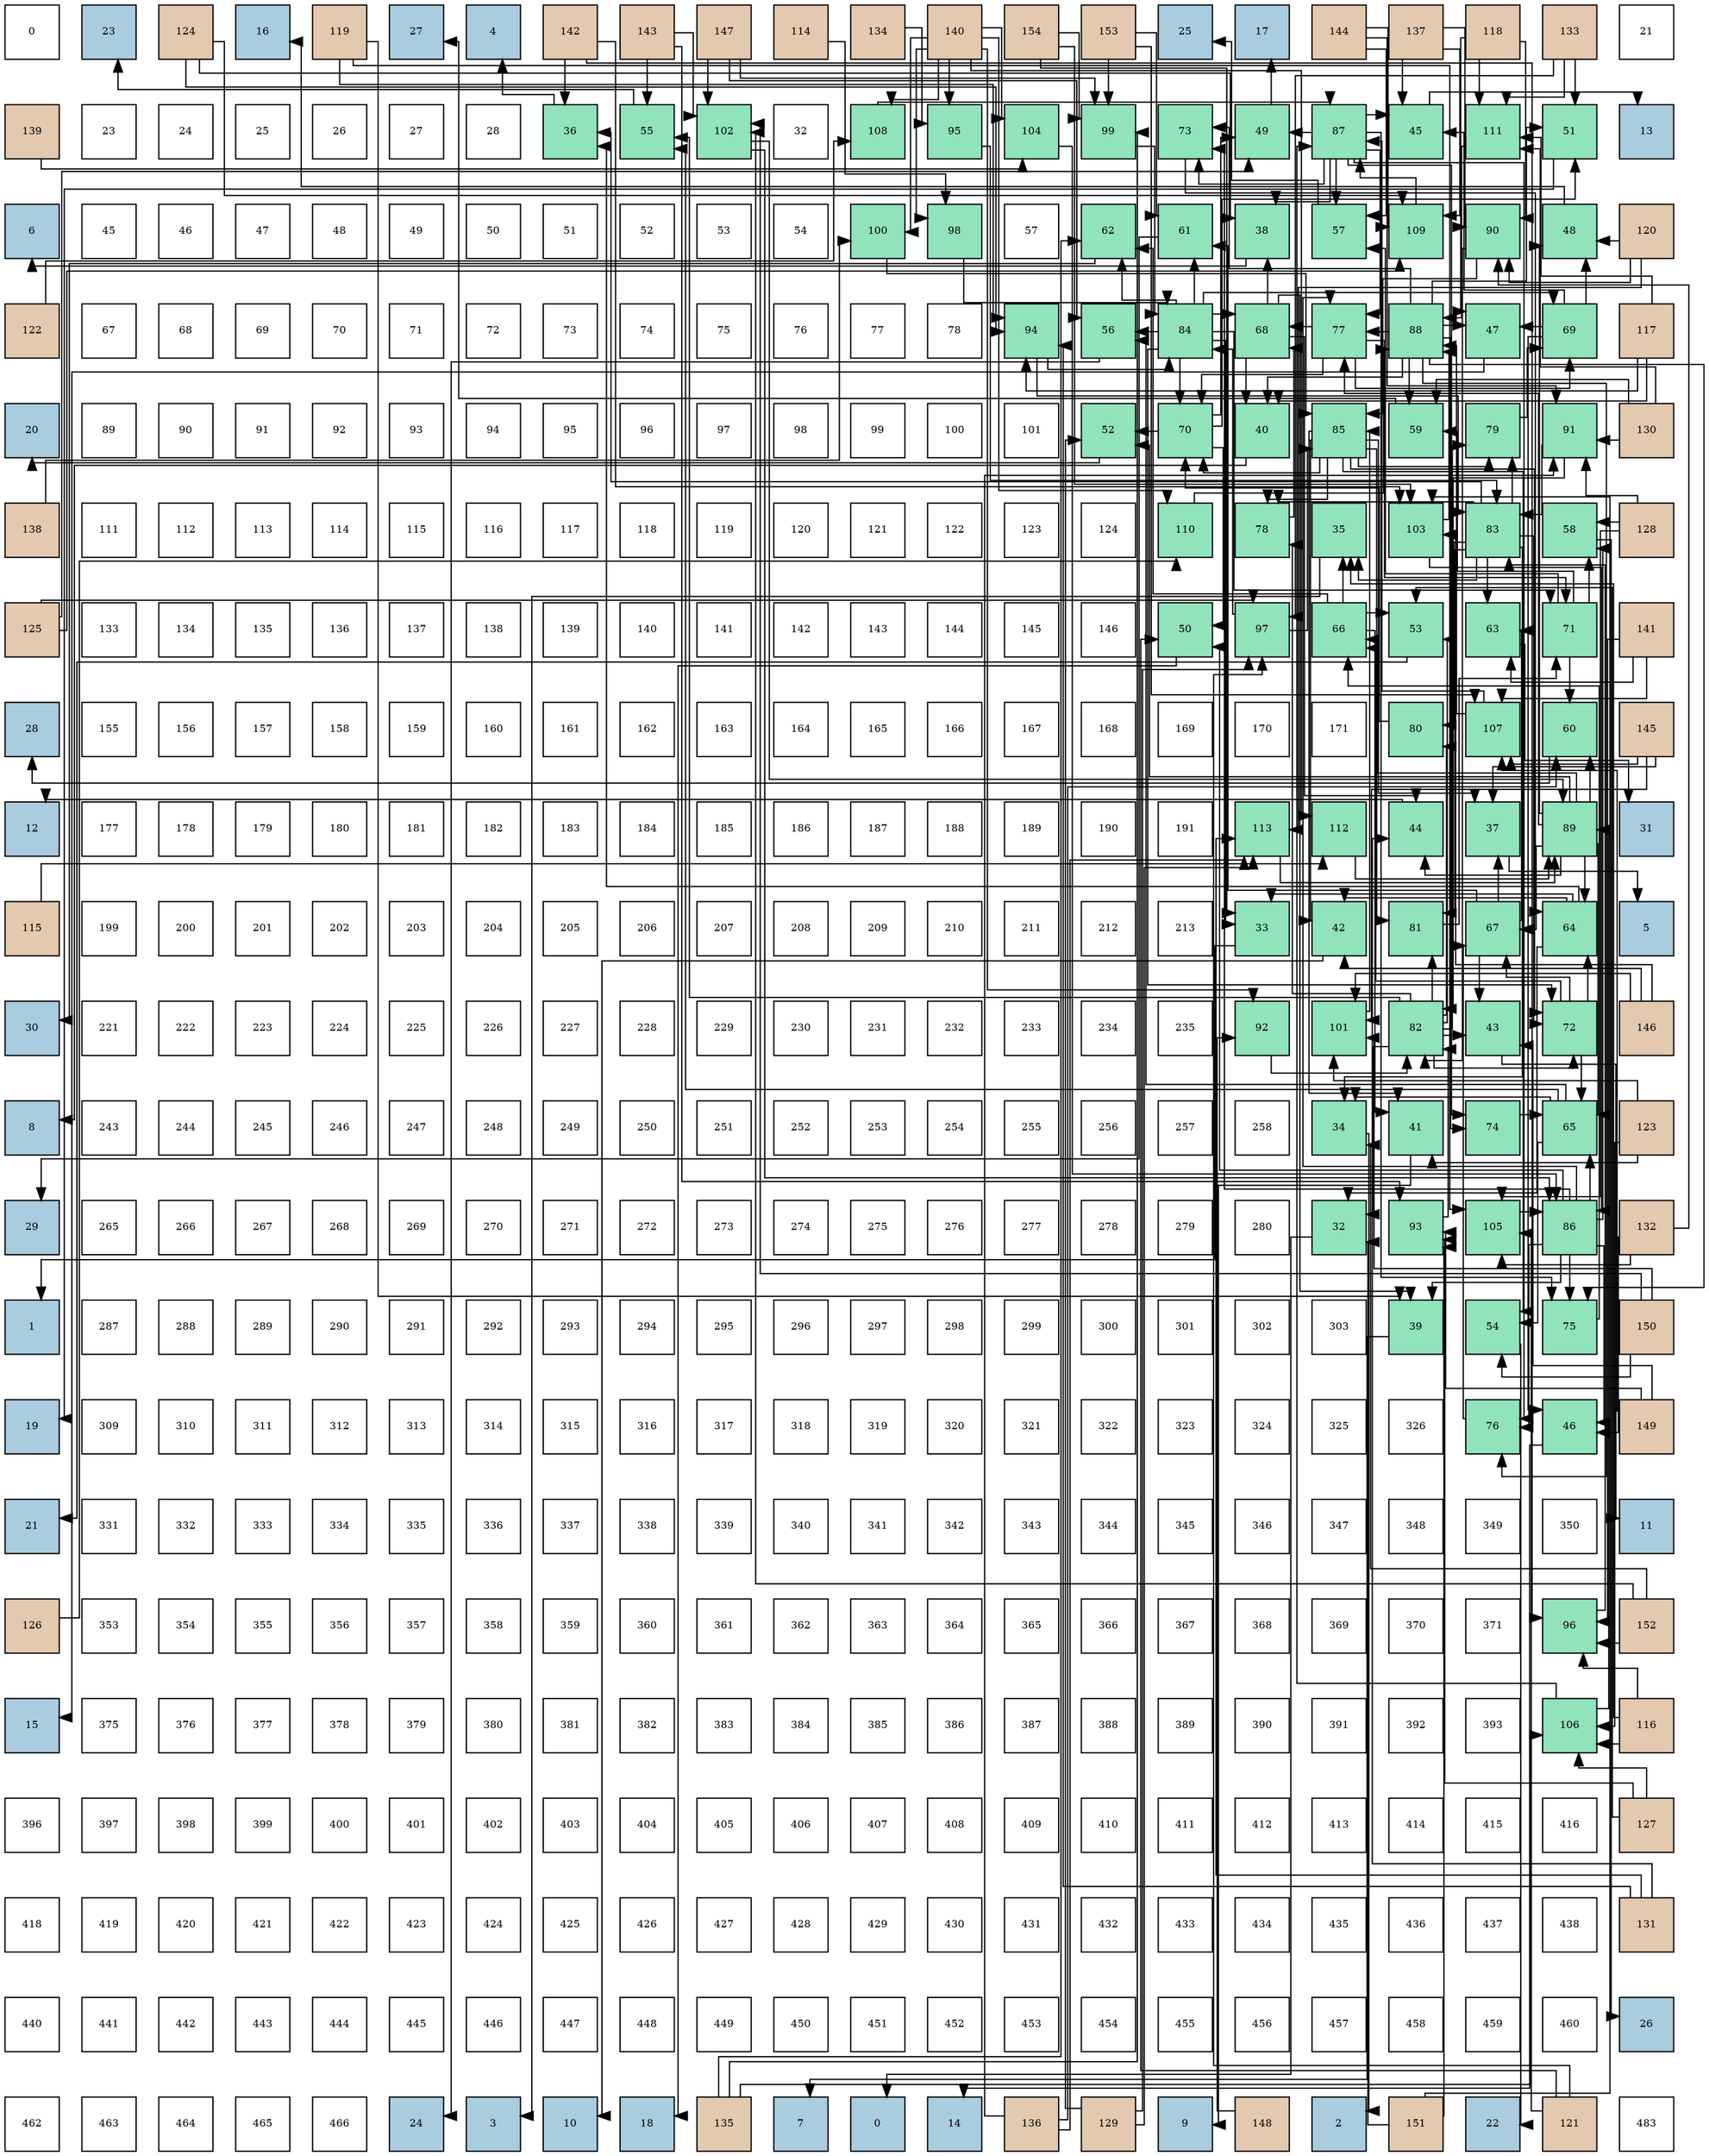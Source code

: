 digraph layout{
 rankdir=TB;
 splines=ortho;
 node [style=filled shape=square fixedsize=true width=0.6];
0[label="0", fontsize=8, fillcolor="#ffffff"];
1[label="23", fontsize=8, fillcolor="#a9ccde"];
2[label="124", fontsize=8, fillcolor="#e3c9af"];
3[label="16", fontsize=8, fillcolor="#a9ccde"];
4[label="119", fontsize=8, fillcolor="#e3c9af"];
5[label="27", fontsize=8, fillcolor="#a9ccde"];
6[label="4", fontsize=8, fillcolor="#a9ccde"];
7[label="142", fontsize=8, fillcolor="#e3c9af"];
8[label="143", fontsize=8, fillcolor="#e3c9af"];
9[label="147", fontsize=8, fillcolor="#e3c9af"];
10[label="114", fontsize=8, fillcolor="#e3c9af"];
11[label="134", fontsize=8, fillcolor="#e3c9af"];
12[label="140", fontsize=8, fillcolor="#e3c9af"];
13[label="154", fontsize=8, fillcolor="#e3c9af"];
14[label="153", fontsize=8, fillcolor="#e3c9af"];
15[label="25", fontsize=8, fillcolor="#a9ccde"];
16[label="17", fontsize=8, fillcolor="#a9ccde"];
17[label="144", fontsize=8, fillcolor="#e3c9af"];
18[label="137", fontsize=8, fillcolor="#e3c9af"];
19[label="118", fontsize=8, fillcolor="#e3c9af"];
20[label="133", fontsize=8, fillcolor="#e3c9af"];
21[label="21", fontsize=8, fillcolor="#ffffff"];
22[label="139", fontsize=8, fillcolor="#e3c9af"];
23[label="23", fontsize=8, fillcolor="#ffffff"];
24[label="24", fontsize=8, fillcolor="#ffffff"];
25[label="25", fontsize=8, fillcolor="#ffffff"];
26[label="26", fontsize=8, fillcolor="#ffffff"];
27[label="27", fontsize=8, fillcolor="#ffffff"];
28[label="28", fontsize=8, fillcolor="#ffffff"];
29[label="36", fontsize=8, fillcolor="#91e3bb"];
30[label="55", fontsize=8, fillcolor="#91e3bb"];
31[label="102", fontsize=8, fillcolor="#91e3bb"];
32[label="32", fontsize=8, fillcolor="#ffffff"];
33[label="108", fontsize=8, fillcolor="#91e3bb"];
34[label="95", fontsize=8, fillcolor="#91e3bb"];
35[label="104", fontsize=8, fillcolor="#91e3bb"];
36[label="99", fontsize=8, fillcolor="#91e3bb"];
37[label="73", fontsize=8, fillcolor="#91e3bb"];
38[label="49", fontsize=8, fillcolor="#91e3bb"];
39[label="87", fontsize=8, fillcolor="#91e3bb"];
40[label="45", fontsize=8, fillcolor="#91e3bb"];
41[label="111", fontsize=8, fillcolor="#91e3bb"];
42[label="51", fontsize=8, fillcolor="#91e3bb"];
43[label="13", fontsize=8, fillcolor="#a9ccde"];
44[label="6", fontsize=8, fillcolor="#a9ccde"];
45[label="45", fontsize=8, fillcolor="#ffffff"];
46[label="46", fontsize=8, fillcolor="#ffffff"];
47[label="47", fontsize=8, fillcolor="#ffffff"];
48[label="48", fontsize=8, fillcolor="#ffffff"];
49[label="49", fontsize=8, fillcolor="#ffffff"];
50[label="50", fontsize=8, fillcolor="#ffffff"];
51[label="51", fontsize=8, fillcolor="#ffffff"];
52[label="52", fontsize=8, fillcolor="#ffffff"];
53[label="53", fontsize=8, fillcolor="#ffffff"];
54[label="54", fontsize=8, fillcolor="#ffffff"];
55[label="100", fontsize=8, fillcolor="#91e3bb"];
56[label="98", fontsize=8, fillcolor="#91e3bb"];
57[label="57", fontsize=8, fillcolor="#ffffff"];
58[label="62", fontsize=8, fillcolor="#91e3bb"];
59[label="61", fontsize=8, fillcolor="#91e3bb"];
60[label="38", fontsize=8, fillcolor="#91e3bb"];
61[label="57", fontsize=8, fillcolor="#91e3bb"];
62[label="109", fontsize=8, fillcolor="#91e3bb"];
63[label="90", fontsize=8, fillcolor="#91e3bb"];
64[label="48", fontsize=8, fillcolor="#91e3bb"];
65[label="120", fontsize=8, fillcolor="#e3c9af"];
66[label="122", fontsize=8, fillcolor="#e3c9af"];
67[label="67", fontsize=8, fillcolor="#ffffff"];
68[label="68", fontsize=8, fillcolor="#ffffff"];
69[label="69", fontsize=8, fillcolor="#ffffff"];
70[label="70", fontsize=8, fillcolor="#ffffff"];
71[label="71", fontsize=8, fillcolor="#ffffff"];
72[label="72", fontsize=8, fillcolor="#ffffff"];
73[label="73", fontsize=8, fillcolor="#ffffff"];
74[label="74", fontsize=8, fillcolor="#ffffff"];
75[label="75", fontsize=8, fillcolor="#ffffff"];
76[label="76", fontsize=8, fillcolor="#ffffff"];
77[label="77", fontsize=8, fillcolor="#ffffff"];
78[label="78", fontsize=8, fillcolor="#ffffff"];
79[label="94", fontsize=8, fillcolor="#91e3bb"];
80[label="56", fontsize=8, fillcolor="#91e3bb"];
81[label="84", fontsize=8, fillcolor="#91e3bb"];
82[label="68", fontsize=8, fillcolor="#91e3bb"];
83[label="77", fontsize=8, fillcolor="#91e3bb"];
84[label="88", fontsize=8, fillcolor="#91e3bb"];
85[label="47", fontsize=8, fillcolor="#91e3bb"];
86[label="69", fontsize=8, fillcolor="#91e3bb"];
87[label="117", fontsize=8, fillcolor="#e3c9af"];
88[label="20", fontsize=8, fillcolor="#a9ccde"];
89[label="89", fontsize=8, fillcolor="#ffffff"];
90[label="90", fontsize=8, fillcolor="#ffffff"];
91[label="91", fontsize=8, fillcolor="#ffffff"];
92[label="92", fontsize=8, fillcolor="#ffffff"];
93[label="93", fontsize=8, fillcolor="#ffffff"];
94[label="94", fontsize=8, fillcolor="#ffffff"];
95[label="95", fontsize=8, fillcolor="#ffffff"];
96[label="96", fontsize=8, fillcolor="#ffffff"];
97[label="97", fontsize=8, fillcolor="#ffffff"];
98[label="98", fontsize=8, fillcolor="#ffffff"];
99[label="99", fontsize=8, fillcolor="#ffffff"];
100[label="100", fontsize=8, fillcolor="#ffffff"];
101[label="101", fontsize=8, fillcolor="#ffffff"];
102[label="52", fontsize=8, fillcolor="#91e3bb"];
103[label="70", fontsize=8, fillcolor="#91e3bb"];
104[label="40", fontsize=8, fillcolor="#91e3bb"];
105[label="85", fontsize=8, fillcolor="#91e3bb"];
106[label="59", fontsize=8, fillcolor="#91e3bb"];
107[label="79", fontsize=8, fillcolor="#91e3bb"];
108[label="91", fontsize=8, fillcolor="#91e3bb"];
109[label="130", fontsize=8, fillcolor="#e3c9af"];
110[label="138", fontsize=8, fillcolor="#e3c9af"];
111[label="111", fontsize=8, fillcolor="#ffffff"];
112[label="112", fontsize=8, fillcolor="#ffffff"];
113[label="113", fontsize=8, fillcolor="#ffffff"];
114[label="114", fontsize=8, fillcolor="#ffffff"];
115[label="115", fontsize=8, fillcolor="#ffffff"];
116[label="116", fontsize=8, fillcolor="#ffffff"];
117[label="117", fontsize=8, fillcolor="#ffffff"];
118[label="118", fontsize=8, fillcolor="#ffffff"];
119[label="119", fontsize=8, fillcolor="#ffffff"];
120[label="120", fontsize=8, fillcolor="#ffffff"];
121[label="121", fontsize=8, fillcolor="#ffffff"];
122[label="122", fontsize=8, fillcolor="#ffffff"];
123[label="123", fontsize=8, fillcolor="#ffffff"];
124[label="124", fontsize=8, fillcolor="#ffffff"];
125[label="110", fontsize=8, fillcolor="#91e3bb"];
126[label="78", fontsize=8, fillcolor="#91e3bb"];
127[label="35", fontsize=8, fillcolor="#91e3bb"];
128[label="103", fontsize=8, fillcolor="#91e3bb"];
129[label="83", fontsize=8, fillcolor="#91e3bb"];
130[label="58", fontsize=8, fillcolor="#91e3bb"];
131[label="128", fontsize=8, fillcolor="#e3c9af"];
132[label="125", fontsize=8, fillcolor="#e3c9af"];
133[label="133", fontsize=8, fillcolor="#ffffff"];
134[label="134", fontsize=8, fillcolor="#ffffff"];
135[label="135", fontsize=8, fillcolor="#ffffff"];
136[label="136", fontsize=8, fillcolor="#ffffff"];
137[label="137", fontsize=8, fillcolor="#ffffff"];
138[label="138", fontsize=8, fillcolor="#ffffff"];
139[label="139", fontsize=8, fillcolor="#ffffff"];
140[label="140", fontsize=8, fillcolor="#ffffff"];
141[label="141", fontsize=8, fillcolor="#ffffff"];
142[label="142", fontsize=8, fillcolor="#ffffff"];
143[label="143", fontsize=8, fillcolor="#ffffff"];
144[label="144", fontsize=8, fillcolor="#ffffff"];
145[label="145", fontsize=8, fillcolor="#ffffff"];
146[label="146", fontsize=8, fillcolor="#ffffff"];
147[label="50", fontsize=8, fillcolor="#91e3bb"];
148[label="97", fontsize=8, fillcolor="#91e3bb"];
149[label="66", fontsize=8, fillcolor="#91e3bb"];
150[label="53", fontsize=8, fillcolor="#91e3bb"];
151[label="63", fontsize=8, fillcolor="#91e3bb"];
152[label="71", fontsize=8, fillcolor="#91e3bb"];
153[label="141", fontsize=8, fillcolor="#e3c9af"];
154[label="28", fontsize=8, fillcolor="#a9ccde"];
155[label="155", fontsize=8, fillcolor="#ffffff"];
156[label="156", fontsize=8, fillcolor="#ffffff"];
157[label="157", fontsize=8, fillcolor="#ffffff"];
158[label="158", fontsize=8, fillcolor="#ffffff"];
159[label="159", fontsize=8, fillcolor="#ffffff"];
160[label="160", fontsize=8, fillcolor="#ffffff"];
161[label="161", fontsize=8, fillcolor="#ffffff"];
162[label="162", fontsize=8, fillcolor="#ffffff"];
163[label="163", fontsize=8, fillcolor="#ffffff"];
164[label="164", fontsize=8, fillcolor="#ffffff"];
165[label="165", fontsize=8, fillcolor="#ffffff"];
166[label="166", fontsize=8, fillcolor="#ffffff"];
167[label="167", fontsize=8, fillcolor="#ffffff"];
168[label="168", fontsize=8, fillcolor="#ffffff"];
169[label="169", fontsize=8, fillcolor="#ffffff"];
170[label="170", fontsize=8, fillcolor="#ffffff"];
171[label="171", fontsize=8, fillcolor="#ffffff"];
172[label="80", fontsize=8, fillcolor="#91e3bb"];
173[label="107", fontsize=8, fillcolor="#91e3bb"];
174[label="60", fontsize=8, fillcolor="#91e3bb"];
175[label="145", fontsize=8, fillcolor="#e3c9af"];
176[label="12", fontsize=8, fillcolor="#a9ccde"];
177[label="177", fontsize=8, fillcolor="#ffffff"];
178[label="178", fontsize=8, fillcolor="#ffffff"];
179[label="179", fontsize=8, fillcolor="#ffffff"];
180[label="180", fontsize=8, fillcolor="#ffffff"];
181[label="181", fontsize=8, fillcolor="#ffffff"];
182[label="182", fontsize=8, fillcolor="#ffffff"];
183[label="183", fontsize=8, fillcolor="#ffffff"];
184[label="184", fontsize=8, fillcolor="#ffffff"];
185[label="185", fontsize=8, fillcolor="#ffffff"];
186[label="186", fontsize=8, fillcolor="#ffffff"];
187[label="187", fontsize=8, fillcolor="#ffffff"];
188[label="188", fontsize=8, fillcolor="#ffffff"];
189[label="189", fontsize=8, fillcolor="#ffffff"];
190[label="190", fontsize=8, fillcolor="#ffffff"];
191[label="191", fontsize=8, fillcolor="#ffffff"];
192[label="113", fontsize=8, fillcolor="#91e3bb"];
193[label="112", fontsize=8, fillcolor="#91e3bb"];
194[label="44", fontsize=8, fillcolor="#91e3bb"];
195[label="37", fontsize=8, fillcolor="#91e3bb"];
196[label="89", fontsize=8, fillcolor="#91e3bb"];
197[label="31", fontsize=8, fillcolor="#a9ccde"];
198[label="115", fontsize=8, fillcolor="#e3c9af"];
199[label="199", fontsize=8, fillcolor="#ffffff"];
200[label="200", fontsize=8, fillcolor="#ffffff"];
201[label="201", fontsize=8, fillcolor="#ffffff"];
202[label="202", fontsize=8, fillcolor="#ffffff"];
203[label="203", fontsize=8, fillcolor="#ffffff"];
204[label="204", fontsize=8, fillcolor="#ffffff"];
205[label="205", fontsize=8, fillcolor="#ffffff"];
206[label="206", fontsize=8, fillcolor="#ffffff"];
207[label="207", fontsize=8, fillcolor="#ffffff"];
208[label="208", fontsize=8, fillcolor="#ffffff"];
209[label="209", fontsize=8, fillcolor="#ffffff"];
210[label="210", fontsize=8, fillcolor="#ffffff"];
211[label="211", fontsize=8, fillcolor="#ffffff"];
212[label="212", fontsize=8, fillcolor="#ffffff"];
213[label="213", fontsize=8, fillcolor="#ffffff"];
214[label="33", fontsize=8, fillcolor="#91e3bb"];
215[label="42", fontsize=8, fillcolor="#91e3bb"];
216[label="81", fontsize=8, fillcolor="#91e3bb"];
217[label="67", fontsize=8, fillcolor="#91e3bb"];
218[label="64", fontsize=8, fillcolor="#91e3bb"];
219[label="5", fontsize=8, fillcolor="#a9ccde"];
220[label="30", fontsize=8, fillcolor="#a9ccde"];
221[label="221", fontsize=8, fillcolor="#ffffff"];
222[label="222", fontsize=8, fillcolor="#ffffff"];
223[label="223", fontsize=8, fillcolor="#ffffff"];
224[label="224", fontsize=8, fillcolor="#ffffff"];
225[label="225", fontsize=8, fillcolor="#ffffff"];
226[label="226", fontsize=8, fillcolor="#ffffff"];
227[label="227", fontsize=8, fillcolor="#ffffff"];
228[label="228", fontsize=8, fillcolor="#ffffff"];
229[label="229", fontsize=8, fillcolor="#ffffff"];
230[label="230", fontsize=8, fillcolor="#ffffff"];
231[label="231", fontsize=8, fillcolor="#ffffff"];
232[label="232", fontsize=8, fillcolor="#ffffff"];
233[label="233", fontsize=8, fillcolor="#ffffff"];
234[label="234", fontsize=8, fillcolor="#ffffff"];
235[label="235", fontsize=8, fillcolor="#ffffff"];
236[label="92", fontsize=8, fillcolor="#91e3bb"];
237[label="101", fontsize=8, fillcolor="#91e3bb"];
238[label="82", fontsize=8, fillcolor="#91e3bb"];
239[label="43", fontsize=8, fillcolor="#91e3bb"];
240[label="72", fontsize=8, fillcolor="#91e3bb"];
241[label="146", fontsize=8, fillcolor="#e3c9af"];
242[label="8", fontsize=8, fillcolor="#a9ccde"];
243[label="243", fontsize=8, fillcolor="#ffffff"];
244[label="244", fontsize=8, fillcolor="#ffffff"];
245[label="245", fontsize=8, fillcolor="#ffffff"];
246[label="246", fontsize=8, fillcolor="#ffffff"];
247[label="247", fontsize=8, fillcolor="#ffffff"];
248[label="248", fontsize=8, fillcolor="#ffffff"];
249[label="249", fontsize=8, fillcolor="#ffffff"];
250[label="250", fontsize=8, fillcolor="#ffffff"];
251[label="251", fontsize=8, fillcolor="#ffffff"];
252[label="252", fontsize=8, fillcolor="#ffffff"];
253[label="253", fontsize=8, fillcolor="#ffffff"];
254[label="254", fontsize=8, fillcolor="#ffffff"];
255[label="255", fontsize=8, fillcolor="#ffffff"];
256[label="256", fontsize=8, fillcolor="#ffffff"];
257[label="257", fontsize=8, fillcolor="#ffffff"];
258[label="258", fontsize=8, fillcolor="#ffffff"];
259[label="34", fontsize=8, fillcolor="#91e3bb"];
260[label="41", fontsize=8, fillcolor="#91e3bb"];
261[label="74", fontsize=8, fillcolor="#91e3bb"];
262[label="65", fontsize=8, fillcolor="#91e3bb"];
263[label="123", fontsize=8, fillcolor="#e3c9af"];
264[label="29", fontsize=8, fillcolor="#a9ccde"];
265[label="265", fontsize=8, fillcolor="#ffffff"];
266[label="266", fontsize=8, fillcolor="#ffffff"];
267[label="267", fontsize=8, fillcolor="#ffffff"];
268[label="268", fontsize=8, fillcolor="#ffffff"];
269[label="269", fontsize=8, fillcolor="#ffffff"];
270[label="270", fontsize=8, fillcolor="#ffffff"];
271[label="271", fontsize=8, fillcolor="#ffffff"];
272[label="272", fontsize=8, fillcolor="#ffffff"];
273[label="273", fontsize=8, fillcolor="#ffffff"];
274[label="274", fontsize=8, fillcolor="#ffffff"];
275[label="275", fontsize=8, fillcolor="#ffffff"];
276[label="276", fontsize=8, fillcolor="#ffffff"];
277[label="277", fontsize=8, fillcolor="#ffffff"];
278[label="278", fontsize=8, fillcolor="#ffffff"];
279[label="279", fontsize=8, fillcolor="#ffffff"];
280[label="280", fontsize=8, fillcolor="#ffffff"];
281[label="32", fontsize=8, fillcolor="#91e3bb"];
282[label="93", fontsize=8, fillcolor="#91e3bb"];
283[label="105", fontsize=8, fillcolor="#91e3bb"];
284[label="86", fontsize=8, fillcolor="#91e3bb"];
285[label="132", fontsize=8, fillcolor="#e3c9af"];
286[label="1", fontsize=8, fillcolor="#a9ccde"];
287[label="287", fontsize=8, fillcolor="#ffffff"];
288[label="288", fontsize=8, fillcolor="#ffffff"];
289[label="289", fontsize=8, fillcolor="#ffffff"];
290[label="290", fontsize=8, fillcolor="#ffffff"];
291[label="291", fontsize=8, fillcolor="#ffffff"];
292[label="292", fontsize=8, fillcolor="#ffffff"];
293[label="293", fontsize=8, fillcolor="#ffffff"];
294[label="294", fontsize=8, fillcolor="#ffffff"];
295[label="295", fontsize=8, fillcolor="#ffffff"];
296[label="296", fontsize=8, fillcolor="#ffffff"];
297[label="297", fontsize=8, fillcolor="#ffffff"];
298[label="298", fontsize=8, fillcolor="#ffffff"];
299[label="299", fontsize=8, fillcolor="#ffffff"];
300[label="300", fontsize=8, fillcolor="#ffffff"];
301[label="301", fontsize=8, fillcolor="#ffffff"];
302[label="302", fontsize=8, fillcolor="#ffffff"];
303[label="303", fontsize=8, fillcolor="#ffffff"];
304[label="39", fontsize=8, fillcolor="#91e3bb"];
305[label="54", fontsize=8, fillcolor="#91e3bb"];
306[label="75", fontsize=8, fillcolor="#91e3bb"];
307[label="150", fontsize=8, fillcolor="#e3c9af"];
308[label="19", fontsize=8, fillcolor="#a9ccde"];
309[label="309", fontsize=8, fillcolor="#ffffff"];
310[label="310", fontsize=8, fillcolor="#ffffff"];
311[label="311", fontsize=8, fillcolor="#ffffff"];
312[label="312", fontsize=8, fillcolor="#ffffff"];
313[label="313", fontsize=8, fillcolor="#ffffff"];
314[label="314", fontsize=8, fillcolor="#ffffff"];
315[label="315", fontsize=8, fillcolor="#ffffff"];
316[label="316", fontsize=8, fillcolor="#ffffff"];
317[label="317", fontsize=8, fillcolor="#ffffff"];
318[label="318", fontsize=8, fillcolor="#ffffff"];
319[label="319", fontsize=8, fillcolor="#ffffff"];
320[label="320", fontsize=8, fillcolor="#ffffff"];
321[label="321", fontsize=8, fillcolor="#ffffff"];
322[label="322", fontsize=8, fillcolor="#ffffff"];
323[label="323", fontsize=8, fillcolor="#ffffff"];
324[label="324", fontsize=8, fillcolor="#ffffff"];
325[label="325", fontsize=8, fillcolor="#ffffff"];
326[label="326", fontsize=8, fillcolor="#ffffff"];
327[label="76", fontsize=8, fillcolor="#91e3bb"];
328[label="46", fontsize=8, fillcolor="#91e3bb"];
329[label="149", fontsize=8, fillcolor="#e3c9af"];
330[label="21", fontsize=8, fillcolor="#a9ccde"];
331[label="331", fontsize=8, fillcolor="#ffffff"];
332[label="332", fontsize=8, fillcolor="#ffffff"];
333[label="333", fontsize=8, fillcolor="#ffffff"];
334[label="334", fontsize=8, fillcolor="#ffffff"];
335[label="335", fontsize=8, fillcolor="#ffffff"];
336[label="336", fontsize=8, fillcolor="#ffffff"];
337[label="337", fontsize=8, fillcolor="#ffffff"];
338[label="338", fontsize=8, fillcolor="#ffffff"];
339[label="339", fontsize=8, fillcolor="#ffffff"];
340[label="340", fontsize=8, fillcolor="#ffffff"];
341[label="341", fontsize=8, fillcolor="#ffffff"];
342[label="342", fontsize=8, fillcolor="#ffffff"];
343[label="343", fontsize=8, fillcolor="#ffffff"];
344[label="344", fontsize=8, fillcolor="#ffffff"];
345[label="345", fontsize=8, fillcolor="#ffffff"];
346[label="346", fontsize=8, fillcolor="#ffffff"];
347[label="347", fontsize=8, fillcolor="#ffffff"];
348[label="348", fontsize=8, fillcolor="#ffffff"];
349[label="349", fontsize=8, fillcolor="#ffffff"];
350[label="350", fontsize=8, fillcolor="#ffffff"];
351[label="11", fontsize=8, fillcolor="#a9ccde"];
352[label="126", fontsize=8, fillcolor="#e3c9af"];
353[label="353", fontsize=8, fillcolor="#ffffff"];
354[label="354", fontsize=8, fillcolor="#ffffff"];
355[label="355", fontsize=8, fillcolor="#ffffff"];
356[label="356", fontsize=8, fillcolor="#ffffff"];
357[label="357", fontsize=8, fillcolor="#ffffff"];
358[label="358", fontsize=8, fillcolor="#ffffff"];
359[label="359", fontsize=8, fillcolor="#ffffff"];
360[label="360", fontsize=8, fillcolor="#ffffff"];
361[label="361", fontsize=8, fillcolor="#ffffff"];
362[label="362", fontsize=8, fillcolor="#ffffff"];
363[label="363", fontsize=8, fillcolor="#ffffff"];
364[label="364", fontsize=8, fillcolor="#ffffff"];
365[label="365", fontsize=8, fillcolor="#ffffff"];
366[label="366", fontsize=8, fillcolor="#ffffff"];
367[label="367", fontsize=8, fillcolor="#ffffff"];
368[label="368", fontsize=8, fillcolor="#ffffff"];
369[label="369", fontsize=8, fillcolor="#ffffff"];
370[label="370", fontsize=8, fillcolor="#ffffff"];
371[label="371", fontsize=8, fillcolor="#ffffff"];
372[label="96", fontsize=8, fillcolor="#91e3bb"];
373[label="152", fontsize=8, fillcolor="#e3c9af"];
374[label="15", fontsize=8, fillcolor="#a9ccde"];
375[label="375", fontsize=8, fillcolor="#ffffff"];
376[label="376", fontsize=8, fillcolor="#ffffff"];
377[label="377", fontsize=8, fillcolor="#ffffff"];
378[label="378", fontsize=8, fillcolor="#ffffff"];
379[label="379", fontsize=8, fillcolor="#ffffff"];
380[label="380", fontsize=8, fillcolor="#ffffff"];
381[label="381", fontsize=8, fillcolor="#ffffff"];
382[label="382", fontsize=8, fillcolor="#ffffff"];
383[label="383", fontsize=8, fillcolor="#ffffff"];
384[label="384", fontsize=8, fillcolor="#ffffff"];
385[label="385", fontsize=8, fillcolor="#ffffff"];
386[label="386", fontsize=8, fillcolor="#ffffff"];
387[label="387", fontsize=8, fillcolor="#ffffff"];
388[label="388", fontsize=8, fillcolor="#ffffff"];
389[label="389", fontsize=8, fillcolor="#ffffff"];
390[label="390", fontsize=8, fillcolor="#ffffff"];
391[label="391", fontsize=8, fillcolor="#ffffff"];
392[label="392", fontsize=8, fillcolor="#ffffff"];
393[label="393", fontsize=8, fillcolor="#ffffff"];
394[label="106", fontsize=8, fillcolor="#91e3bb"];
395[label="116", fontsize=8, fillcolor="#e3c9af"];
396[label="396", fontsize=8, fillcolor="#ffffff"];
397[label="397", fontsize=8, fillcolor="#ffffff"];
398[label="398", fontsize=8, fillcolor="#ffffff"];
399[label="399", fontsize=8, fillcolor="#ffffff"];
400[label="400", fontsize=8, fillcolor="#ffffff"];
401[label="401", fontsize=8, fillcolor="#ffffff"];
402[label="402", fontsize=8, fillcolor="#ffffff"];
403[label="403", fontsize=8, fillcolor="#ffffff"];
404[label="404", fontsize=8, fillcolor="#ffffff"];
405[label="405", fontsize=8, fillcolor="#ffffff"];
406[label="406", fontsize=8, fillcolor="#ffffff"];
407[label="407", fontsize=8, fillcolor="#ffffff"];
408[label="408", fontsize=8, fillcolor="#ffffff"];
409[label="409", fontsize=8, fillcolor="#ffffff"];
410[label="410", fontsize=8, fillcolor="#ffffff"];
411[label="411", fontsize=8, fillcolor="#ffffff"];
412[label="412", fontsize=8, fillcolor="#ffffff"];
413[label="413", fontsize=8, fillcolor="#ffffff"];
414[label="414", fontsize=8, fillcolor="#ffffff"];
415[label="415", fontsize=8, fillcolor="#ffffff"];
416[label="416", fontsize=8, fillcolor="#ffffff"];
417[label="127", fontsize=8, fillcolor="#e3c9af"];
418[label="418", fontsize=8, fillcolor="#ffffff"];
419[label="419", fontsize=8, fillcolor="#ffffff"];
420[label="420", fontsize=8, fillcolor="#ffffff"];
421[label="421", fontsize=8, fillcolor="#ffffff"];
422[label="422", fontsize=8, fillcolor="#ffffff"];
423[label="423", fontsize=8, fillcolor="#ffffff"];
424[label="424", fontsize=8, fillcolor="#ffffff"];
425[label="425", fontsize=8, fillcolor="#ffffff"];
426[label="426", fontsize=8, fillcolor="#ffffff"];
427[label="427", fontsize=8, fillcolor="#ffffff"];
428[label="428", fontsize=8, fillcolor="#ffffff"];
429[label="429", fontsize=8, fillcolor="#ffffff"];
430[label="430", fontsize=8, fillcolor="#ffffff"];
431[label="431", fontsize=8, fillcolor="#ffffff"];
432[label="432", fontsize=8, fillcolor="#ffffff"];
433[label="433", fontsize=8, fillcolor="#ffffff"];
434[label="434", fontsize=8, fillcolor="#ffffff"];
435[label="435", fontsize=8, fillcolor="#ffffff"];
436[label="436", fontsize=8, fillcolor="#ffffff"];
437[label="437", fontsize=8, fillcolor="#ffffff"];
438[label="438", fontsize=8, fillcolor="#ffffff"];
439[label="131", fontsize=8, fillcolor="#e3c9af"];
440[label="440", fontsize=8, fillcolor="#ffffff"];
441[label="441", fontsize=8, fillcolor="#ffffff"];
442[label="442", fontsize=8, fillcolor="#ffffff"];
443[label="443", fontsize=8, fillcolor="#ffffff"];
444[label="444", fontsize=8, fillcolor="#ffffff"];
445[label="445", fontsize=8, fillcolor="#ffffff"];
446[label="446", fontsize=8, fillcolor="#ffffff"];
447[label="447", fontsize=8, fillcolor="#ffffff"];
448[label="448", fontsize=8, fillcolor="#ffffff"];
449[label="449", fontsize=8, fillcolor="#ffffff"];
450[label="450", fontsize=8, fillcolor="#ffffff"];
451[label="451", fontsize=8, fillcolor="#ffffff"];
452[label="452", fontsize=8, fillcolor="#ffffff"];
453[label="453", fontsize=8, fillcolor="#ffffff"];
454[label="454", fontsize=8, fillcolor="#ffffff"];
455[label="455", fontsize=8, fillcolor="#ffffff"];
456[label="456", fontsize=8, fillcolor="#ffffff"];
457[label="457", fontsize=8, fillcolor="#ffffff"];
458[label="458", fontsize=8, fillcolor="#ffffff"];
459[label="459", fontsize=8, fillcolor="#ffffff"];
460[label="460", fontsize=8, fillcolor="#ffffff"];
461[label="26", fontsize=8, fillcolor="#a9ccde"];
462[label="462", fontsize=8, fillcolor="#ffffff"];
463[label="463", fontsize=8, fillcolor="#ffffff"];
464[label="464", fontsize=8, fillcolor="#ffffff"];
465[label="465", fontsize=8, fillcolor="#ffffff"];
466[label="466", fontsize=8, fillcolor="#ffffff"];
467[label="24", fontsize=8, fillcolor="#a9ccde"];
468[label="3", fontsize=8, fillcolor="#a9ccde"];
469[label="10", fontsize=8, fillcolor="#a9ccde"];
470[label="18", fontsize=8, fillcolor="#a9ccde"];
471[label="135", fontsize=8, fillcolor="#e3c9af"];
472[label="7", fontsize=8, fillcolor="#a9ccde"];
473[label="0", fontsize=8, fillcolor="#a9ccde"];
474[label="14", fontsize=8, fillcolor="#a9ccde"];
475[label="136", fontsize=8, fillcolor="#e3c9af"];
476[label="129", fontsize=8, fillcolor="#e3c9af"];
477[label="9", fontsize=8, fillcolor="#a9ccde"];
478[label="148", fontsize=8, fillcolor="#e3c9af"];
479[label="2", fontsize=8, fillcolor="#a9ccde"];
480[label="151", fontsize=8, fillcolor="#e3c9af"];
481[label="22", fontsize=8, fillcolor="#a9ccde"];
482[label="121", fontsize=8, fillcolor="#e3c9af"];
483[label="483", fontsize=8, fillcolor="#ffffff"];
edge [constraint=false, style=vis];281 -> 473;
214 -> 286;
259 -> 479;
127 -> 468;
29 -> 6;
195 -> 219;
60 -> 44;
304 -> 472;
104 -> 242;
260 -> 477;
215 -> 469;
239 -> 351;
194 -> 176;
40 -> 43;
328 -> 474;
85 -> 374;
64 -> 3;
38 -> 16;
147 -> 470;
42 -> 308;
102 -> 88;
150 -> 330;
305 -> 481;
30 -> 1;
80 -> 467;
61 -> 15;
130 -> 461;
106 -> 5;
174 -> 154;
59 -> 264;
58 -> 220;
151 -> 197;
218 -> 281;
218 -> 214;
218 -> 29;
218 -> 215;
262 -> 259;
262 -> 305;
262 -> 30;
262 -> 80;
149 -> 127;
149 -> 260;
149 -> 150;
149 -> 58;
217 -> 195;
217 -> 239;
217 -> 59;
217 -> 151;
82 -> 60;
82 -> 304;
82 -> 104;
82 -> 194;
86 -> 40;
86 -> 328;
86 -> 85;
86 -> 64;
103 -> 38;
103 -> 147;
103 -> 42;
103 -> 102;
152 -> 61;
152 -> 130;
152 -> 106;
152 -> 174;
240 -> 218;
240 -> 262;
240 -> 149;
240 -> 217;
37 -> 218;
261 -> 262;
306 -> 149;
327 -> 217;
83 -> 82;
83 -> 86;
83 -> 103;
83 -> 152;
126 -> 82;
107 -> 86;
172 -> 103;
216 -> 152;
238 -> 281;
238 -> 239;
238 -> 150;
238 -> 30;
238 -> 240;
238 -> 126;
238 -> 107;
238 -> 172;
238 -> 216;
129 -> 259;
129 -> 127;
129 -> 29;
129 -> 151;
129 -> 240;
129 -> 126;
129 -> 107;
129 -> 172;
129 -> 216;
81 -> 214;
81 -> 80;
81 -> 59;
81 -> 58;
81 -> 82;
81 -> 86;
81 -> 103;
81 -> 152;
81 -> 240;
105 -> 195;
105 -> 260;
105 -> 215;
105 -> 305;
105 -> 103;
105 -> 240;
105 -> 126;
105 -> 107;
105 -> 216;
284 -> 304;
284 -> 328;
284 -> 147;
284 -> 130;
284 -> 262;
284 -> 37;
284 -> 306;
284 -> 327;
284 -> 83;
39 -> 60;
39 -> 40;
39 -> 38;
39 -> 61;
39 -> 37;
39 -> 261;
39 -> 306;
39 -> 327;
39 -> 83;
84 -> 104;
84 -> 85;
84 -> 42;
84 -> 106;
84 -> 37;
84 -> 261;
84 -> 306;
84 -> 327;
84 -> 83;
196 -> 194;
196 -> 64;
196 -> 102;
196 -> 174;
196 -> 218;
196 -> 262;
196 -> 149;
196 -> 217;
196 -> 83;
63 -> 238;
63 -> 105;
108 -> 238;
108 -> 129;
236 -> 238;
282 -> 238;
79 -> 129;
79 -> 81;
34 -> 129;
372 -> 129;
148 -> 81;
148 -> 105;
56 -> 81;
36 -> 81;
55 -> 105;
237 -> 105;
31 -> 284;
31 -> 196;
128 -> 284;
128 -> 84;
35 -> 284;
283 -> 284;
394 -> 39;
394 -> 196;
173 -> 39;
173 -> 84;
33 -> 39;
62 -> 39;
125 -> 84;
41 -> 84;
193 -> 196;
192 -> 196;
10 -> 56;
198 -> 193;
395 -> 127;
395 -> 372;
395 -> 394;
87 -> 104;
87 -> 79;
87 -> 41;
19 -> 85;
19 -> 63;
19 -> 41;
4 -> 304;
4 -> 79;
4 -> 283;
65 -> 64;
65 -> 63;
65 -> 192;
482 -> 147;
482 -> 148;
482 -> 283;
66 -> 33;
263 -> 260;
263 -> 237;
263 -> 394;
2 -> 60;
2 -> 79;
2 -> 62;
132 -> 38;
132 -> 148;
132 -> 62;
352 -> 125;
417 -> 150;
417 -> 282;
417 -> 394;
131 -> 130;
131 -> 108;
131 -> 283;
476 -> 102;
476 -> 148;
476 -> 192;
109 -> 106;
109 -> 108;
109 -> 41;
439 -> 194;
439 -> 79;
439 -> 192;
285 -> 328;
285 -> 63;
285 -> 283;
20 -> 42;
20 -> 148;
20 -> 41;
11 -> 34;
471 -> 58;
471 -> 36;
471 -> 394;
475 -> 174;
475 -> 108;
475 -> 192;
18 -> 40;
18 -> 63;
18 -> 62;
110 -> 55;
22 -> 35;
12 -> 236;
12 -> 34;
12 -> 56;
12 -> 55;
12 -> 35;
12 -> 33;
12 -> 125;
12 -> 193;
153 -> 151;
153 -> 372;
153 -> 173;
7 -> 29;
7 -> 372;
7 -> 128;
8 -> 30;
8 -> 282;
8 -> 31;
17 -> 61;
17 -> 108;
17 -> 62;
175 -> 195;
175 -> 237;
175 -> 173;
241 -> 215;
241 -> 237;
241 -> 128;
9 -> 80;
9 -> 36;
9 -> 31;
478 -> 236;
329 -> 239;
329 -> 282;
329 -> 173;
307 -> 305;
307 -> 237;
307 -> 31;
480 -> 281;
480 -> 282;
480 -> 128;
373 -> 259;
373 -> 372;
373 -> 31;
14 -> 59;
14 -> 36;
14 -> 173;
13 -> 214;
13 -> 36;
13 -> 128;
edge [constraint=true, style=invis];
0 -> 22 -> 44 -> 66 -> 88 -> 110 -> 132 -> 154 -> 176 -> 198 -> 220 -> 242 -> 264 -> 286 -> 308 -> 330 -> 352 -> 374 -> 396 -> 418 -> 440 -> 462;
1 -> 23 -> 45 -> 67 -> 89 -> 111 -> 133 -> 155 -> 177 -> 199 -> 221 -> 243 -> 265 -> 287 -> 309 -> 331 -> 353 -> 375 -> 397 -> 419 -> 441 -> 463;
2 -> 24 -> 46 -> 68 -> 90 -> 112 -> 134 -> 156 -> 178 -> 200 -> 222 -> 244 -> 266 -> 288 -> 310 -> 332 -> 354 -> 376 -> 398 -> 420 -> 442 -> 464;
3 -> 25 -> 47 -> 69 -> 91 -> 113 -> 135 -> 157 -> 179 -> 201 -> 223 -> 245 -> 267 -> 289 -> 311 -> 333 -> 355 -> 377 -> 399 -> 421 -> 443 -> 465;
4 -> 26 -> 48 -> 70 -> 92 -> 114 -> 136 -> 158 -> 180 -> 202 -> 224 -> 246 -> 268 -> 290 -> 312 -> 334 -> 356 -> 378 -> 400 -> 422 -> 444 -> 466;
5 -> 27 -> 49 -> 71 -> 93 -> 115 -> 137 -> 159 -> 181 -> 203 -> 225 -> 247 -> 269 -> 291 -> 313 -> 335 -> 357 -> 379 -> 401 -> 423 -> 445 -> 467;
6 -> 28 -> 50 -> 72 -> 94 -> 116 -> 138 -> 160 -> 182 -> 204 -> 226 -> 248 -> 270 -> 292 -> 314 -> 336 -> 358 -> 380 -> 402 -> 424 -> 446 -> 468;
7 -> 29 -> 51 -> 73 -> 95 -> 117 -> 139 -> 161 -> 183 -> 205 -> 227 -> 249 -> 271 -> 293 -> 315 -> 337 -> 359 -> 381 -> 403 -> 425 -> 447 -> 469;
8 -> 30 -> 52 -> 74 -> 96 -> 118 -> 140 -> 162 -> 184 -> 206 -> 228 -> 250 -> 272 -> 294 -> 316 -> 338 -> 360 -> 382 -> 404 -> 426 -> 448 -> 470;
9 -> 31 -> 53 -> 75 -> 97 -> 119 -> 141 -> 163 -> 185 -> 207 -> 229 -> 251 -> 273 -> 295 -> 317 -> 339 -> 361 -> 383 -> 405 -> 427 -> 449 -> 471;
10 -> 32 -> 54 -> 76 -> 98 -> 120 -> 142 -> 164 -> 186 -> 208 -> 230 -> 252 -> 274 -> 296 -> 318 -> 340 -> 362 -> 384 -> 406 -> 428 -> 450 -> 472;
11 -> 33 -> 55 -> 77 -> 99 -> 121 -> 143 -> 165 -> 187 -> 209 -> 231 -> 253 -> 275 -> 297 -> 319 -> 341 -> 363 -> 385 -> 407 -> 429 -> 451 -> 473;
12 -> 34 -> 56 -> 78 -> 100 -> 122 -> 144 -> 166 -> 188 -> 210 -> 232 -> 254 -> 276 -> 298 -> 320 -> 342 -> 364 -> 386 -> 408 -> 430 -> 452 -> 474;
13 -> 35 -> 57 -> 79 -> 101 -> 123 -> 145 -> 167 -> 189 -> 211 -> 233 -> 255 -> 277 -> 299 -> 321 -> 343 -> 365 -> 387 -> 409 -> 431 -> 453 -> 475;
14 -> 36 -> 58 -> 80 -> 102 -> 124 -> 146 -> 168 -> 190 -> 212 -> 234 -> 256 -> 278 -> 300 -> 322 -> 344 -> 366 -> 388 -> 410 -> 432 -> 454 -> 476;
15 -> 37 -> 59 -> 81 -> 103 -> 125 -> 147 -> 169 -> 191 -> 213 -> 235 -> 257 -> 279 -> 301 -> 323 -> 345 -> 367 -> 389 -> 411 -> 433 -> 455 -> 477;
16 -> 38 -> 60 -> 82 -> 104 -> 126 -> 148 -> 170 -> 192 -> 214 -> 236 -> 258 -> 280 -> 302 -> 324 -> 346 -> 368 -> 390 -> 412 -> 434 -> 456 -> 478;
17 -> 39 -> 61 -> 83 -> 105 -> 127 -> 149 -> 171 -> 193 -> 215 -> 237 -> 259 -> 281 -> 303 -> 325 -> 347 -> 369 -> 391 -> 413 -> 435 -> 457 -> 479;
18 -> 40 -> 62 -> 84 -> 106 -> 128 -> 150 -> 172 -> 194 -> 216 -> 238 -> 260 -> 282 -> 304 -> 326 -> 348 -> 370 -> 392 -> 414 -> 436 -> 458 -> 480;
19 -> 41 -> 63 -> 85 -> 107 -> 129 -> 151 -> 173 -> 195 -> 217 -> 239 -> 261 -> 283 -> 305 -> 327 -> 349 -> 371 -> 393 -> 415 -> 437 -> 459 -> 481;
20 -> 42 -> 64 -> 86 -> 108 -> 130 -> 152 -> 174 -> 196 -> 218 -> 240 -> 262 -> 284 -> 306 -> 328 -> 350 -> 372 -> 394 -> 416 -> 438 -> 460 -> 482;
21 -> 43 -> 65 -> 87 -> 109 -> 131 -> 153 -> 175 -> 197 -> 219 -> 241 -> 263 -> 285 -> 307 -> 329 -> 351 -> 373 -> 395 -> 417 -> 439 -> 461 -> 483;
rank = same {0 -> 1 -> 2 -> 3 -> 4 -> 5 -> 6 -> 7 -> 8 -> 9 -> 10 -> 11 -> 12 -> 13 -> 14 -> 15 -> 16 -> 17 -> 18 -> 19 -> 20 -> 21};
rank = same {22 -> 23 -> 24 -> 25 -> 26 -> 27 -> 28 -> 29 -> 30 -> 31 -> 32 -> 33 -> 34 -> 35 -> 36 -> 37 -> 38 -> 39 -> 40 -> 41 -> 42 -> 43};
rank = same {44 -> 45 -> 46 -> 47 -> 48 -> 49 -> 50 -> 51 -> 52 -> 53 -> 54 -> 55 -> 56 -> 57 -> 58 -> 59 -> 60 -> 61 -> 62 -> 63 -> 64 -> 65};
rank = same {66 -> 67 -> 68 -> 69 -> 70 -> 71 -> 72 -> 73 -> 74 -> 75 -> 76 -> 77 -> 78 -> 79 -> 80 -> 81 -> 82 -> 83 -> 84 -> 85 -> 86 -> 87};
rank = same {88 -> 89 -> 90 -> 91 -> 92 -> 93 -> 94 -> 95 -> 96 -> 97 -> 98 -> 99 -> 100 -> 101 -> 102 -> 103 -> 104 -> 105 -> 106 -> 107 -> 108 -> 109};
rank = same {110 -> 111 -> 112 -> 113 -> 114 -> 115 -> 116 -> 117 -> 118 -> 119 -> 120 -> 121 -> 122 -> 123 -> 124 -> 125 -> 126 -> 127 -> 128 -> 129 -> 130 -> 131};
rank = same {132 -> 133 -> 134 -> 135 -> 136 -> 137 -> 138 -> 139 -> 140 -> 141 -> 142 -> 143 -> 144 -> 145 -> 146 -> 147 -> 148 -> 149 -> 150 -> 151 -> 152 -> 153};
rank = same {154 -> 155 -> 156 -> 157 -> 158 -> 159 -> 160 -> 161 -> 162 -> 163 -> 164 -> 165 -> 166 -> 167 -> 168 -> 169 -> 170 -> 171 -> 172 -> 173 -> 174 -> 175};
rank = same {176 -> 177 -> 178 -> 179 -> 180 -> 181 -> 182 -> 183 -> 184 -> 185 -> 186 -> 187 -> 188 -> 189 -> 190 -> 191 -> 192 -> 193 -> 194 -> 195 -> 196 -> 197};
rank = same {198 -> 199 -> 200 -> 201 -> 202 -> 203 -> 204 -> 205 -> 206 -> 207 -> 208 -> 209 -> 210 -> 211 -> 212 -> 213 -> 214 -> 215 -> 216 -> 217 -> 218 -> 219};
rank = same {220 -> 221 -> 222 -> 223 -> 224 -> 225 -> 226 -> 227 -> 228 -> 229 -> 230 -> 231 -> 232 -> 233 -> 234 -> 235 -> 236 -> 237 -> 238 -> 239 -> 240 -> 241};
rank = same {242 -> 243 -> 244 -> 245 -> 246 -> 247 -> 248 -> 249 -> 250 -> 251 -> 252 -> 253 -> 254 -> 255 -> 256 -> 257 -> 258 -> 259 -> 260 -> 261 -> 262 -> 263};
rank = same {264 -> 265 -> 266 -> 267 -> 268 -> 269 -> 270 -> 271 -> 272 -> 273 -> 274 -> 275 -> 276 -> 277 -> 278 -> 279 -> 280 -> 281 -> 282 -> 283 -> 284 -> 285};
rank = same {286 -> 287 -> 288 -> 289 -> 290 -> 291 -> 292 -> 293 -> 294 -> 295 -> 296 -> 297 -> 298 -> 299 -> 300 -> 301 -> 302 -> 303 -> 304 -> 305 -> 306 -> 307};
rank = same {308 -> 309 -> 310 -> 311 -> 312 -> 313 -> 314 -> 315 -> 316 -> 317 -> 318 -> 319 -> 320 -> 321 -> 322 -> 323 -> 324 -> 325 -> 326 -> 327 -> 328 -> 329};
rank = same {330 -> 331 -> 332 -> 333 -> 334 -> 335 -> 336 -> 337 -> 338 -> 339 -> 340 -> 341 -> 342 -> 343 -> 344 -> 345 -> 346 -> 347 -> 348 -> 349 -> 350 -> 351};
rank = same {352 -> 353 -> 354 -> 355 -> 356 -> 357 -> 358 -> 359 -> 360 -> 361 -> 362 -> 363 -> 364 -> 365 -> 366 -> 367 -> 368 -> 369 -> 370 -> 371 -> 372 -> 373};
rank = same {374 -> 375 -> 376 -> 377 -> 378 -> 379 -> 380 -> 381 -> 382 -> 383 -> 384 -> 385 -> 386 -> 387 -> 388 -> 389 -> 390 -> 391 -> 392 -> 393 -> 394 -> 395};
rank = same {396 -> 397 -> 398 -> 399 -> 400 -> 401 -> 402 -> 403 -> 404 -> 405 -> 406 -> 407 -> 408 -> 409 -> 410 -> 411 -> 412 -> 413 -> 414 -> 415 -> 416 -> 417};
rank = same {418 -> 419 -> 420 -> 421 -> 422 -> 423 -> 424 -> 425 -> 426 -> 427 -> 428 -> 429 -> 430 -> 431 -> 432 -> 433 -> 434 -> 435 -> 436 -> 437 -> 438 -> 439};
rank = same {440 -> 441 -> 442 -> 443 -> 444 -> 445 -> 446 -> 447 -> 448 -> 449 -> 450 -> 451 -> 452 -> 453 -> 454 -> 455 -> 456 -> 457 -> 458 -> 459 -> 460 -> 461};
rank = same {462 -> 463 -> 464 -> 465 -> 466 -> 467 -> 468 -> 469 -> 470 -> 471 -> 472 -> 473 -> 474 -> 475 -> 476 -> 477 -> 478 -> 479 -> 480 -> 481 -> 482 -> 483};
}